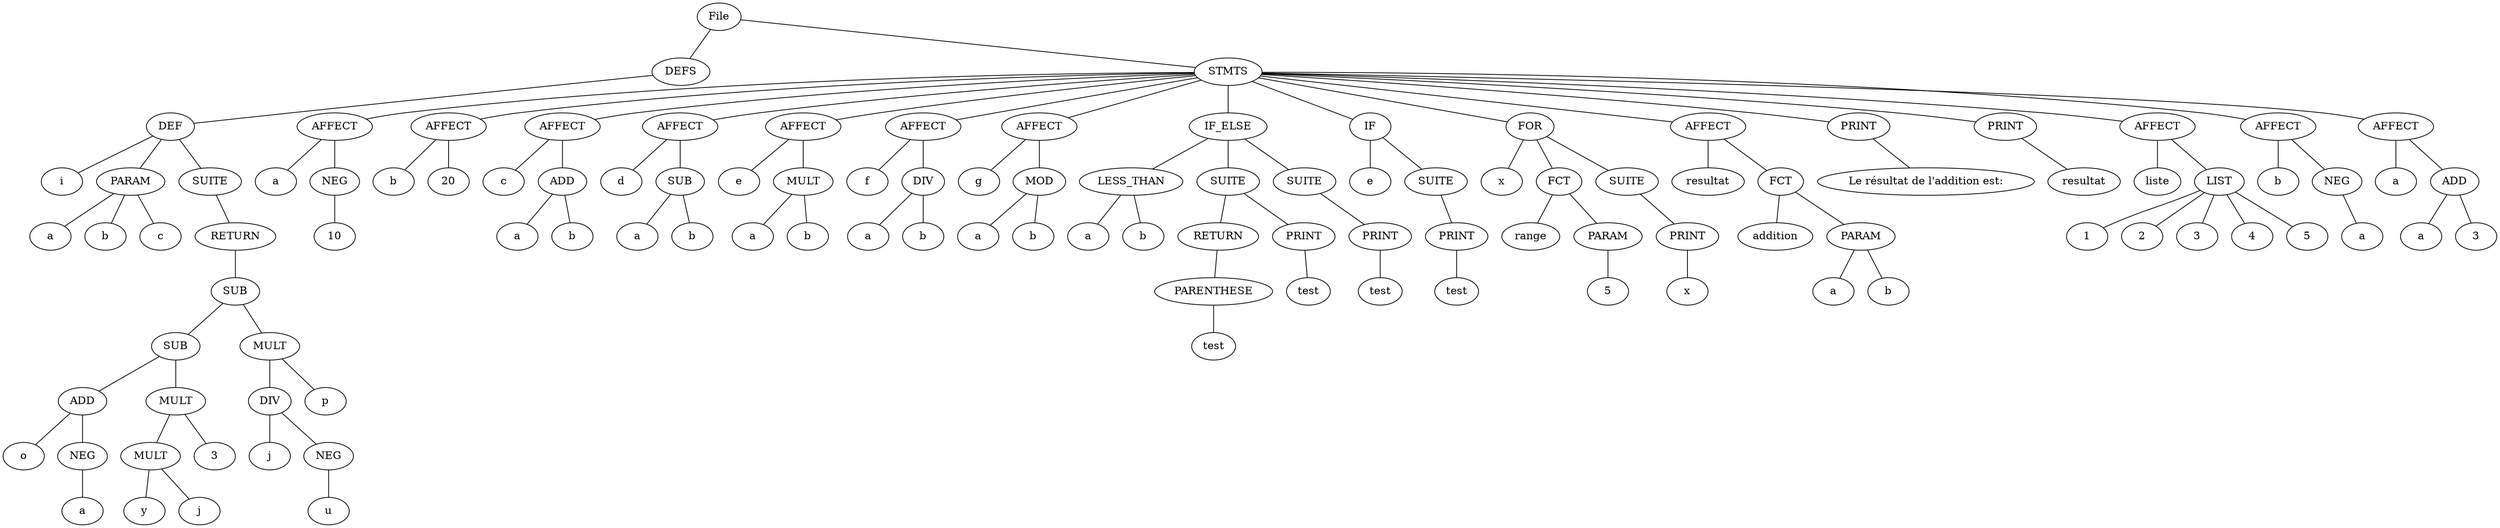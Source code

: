 graph G {
  root [label="File"];
  root -- root_defs;
  root_defs [label="DEFS"];
  root_defs -- root_defs_295530567;
  root_defs_295530567 [label="DEF"];
  root_defs_295530567 -- root_defs_295530567_ident;
  root_defs_295530567_ident [label="i"];
  root_defs_295530567 -- root_defs_295530567_PARAM;
  root_defs_295530567_PARAM [label="PARAM"];
  root_defs_295530567_PARAM -- root_defs_295530567_PARAM_999966131;
  root_defs_295530567_PARAM_999966131 [label="a"];
  root_defs_295530567_PARAM -- root_defs_295530567_PARAM_1989780873;
  root_defs_295530567_PARAM_1989780873 [label="b"];
  root_defs_295530567_PARAM -- root_defs_295530567_PARAM_1480010240;
  root_defs_295530567_PARAM_1480010240 [label="c"];
  root_defs_295530567 -- root_defs_295530567_suite;
  root_defs_295530567_suite [label="SUITE"];
  root_defs_295530567_suite -- root_defs_295530567_suite_81628611;
  root_defs_295530567_suite_81628611 [label="RETURN"];
  root_defs_295530567_suite_81628611 -- root_defs_295530567_suite_81628611_;
  root_defs_295530567_suite_81628611_ [label="SUB"];
  root_defs_295530567_suite_81628611_ -- root_defs_295530567_suite_81628611__left;
  root_defs_295530567_suite_81628611__left [label="SUB"];
  root_defs_295530567_suite_81628611__left -- root_defs_295530567_suite_81628611__left_left;
  root_defs_295530567_suite_81628611__left_left [label="ADD"];
  root_defs_295530567_suite_81628611__left_left -- root_defs_295530567_suite_81628611__left_left_left;
  root_defs_295530567_suite_81628611__left_left_left [label="o"];
  root_defs_295530567_suite_81628611__left_left -- root_defs_295530567_suite_81628611__left_left_right;
  root_defs_295530567_suite_81628611__left_left_right [label="NEG"];
  root_defs_295530567_suite_81628611__left_left_right -- root_defs_295530567_suite_81628611__left_left_right_1828972342;
  root_defs_295530567_suite_81628611__left_left_right_1828972342 [label="a"];
  root_defs_295530567_suite_81628611__left -- root_defs_295530567_suite_81628611__left_right;
  root_defs_295530567_suite_81628611__left_right [label="MULT"];
  root_defs_295530567_suite_81628611__left_right -- root_defs_295530567_suite_81628611__left_right_left;
  root_defs_295530567_suite_81628611__left_right_left [label="MULT"];
  root_defs_295530567_suite_81628611__left_right_left -- root_defs_295530567_suite_81628611__left_right_left_left;
  root_defs_295530567_suite_81628611__left_right_left_left [label="y"];
  root_defs_295530567_suite_81628611__left_right_left -- root_defs_295530567_suite_81628611__left_right_left_right;
  root_defs_295530567_suite_81628611__left_right_left_right [label="j"];
  root_defs_295530567_suite_81628611__left_right -- root_defs_295530567_suite_81628611__left_right_right;
  root_defs_295530567_suite_81628611__left_right_right [label="3"];
  root_defs_295530567_suite_81628611_ -- root_defs_295530567_suite_81628611__right;
  root_defs_295530567_suite_81628611__right [label="MULT"];
  root_defs_295530567_suite_81628611__right -- root_defs_295530567_suite_81628611__right_left;
  root_defs_295530567_suite_81628611__right_left [label="DIV"];
  root_defs_295530567_suite_81628611__right_left -- root_defs_295530567_suite_81628611__right_left_left;
  root_defs_295530567_suite_81628611__right_left_left [label="j"];
  root_defs_295530567_suite_81628611__right_left -- root_defs_295530567_suite_81628611__right_left_right;
  root_defs_295530567_suite_81628611__right_left_right [label="NEG"];
  root_defs_295530567_suite_81628611__right_left_right -- root_defs_295530567_suite_81628611__right_left_right_1452126962;
  root_defs_295530567_suite_81628611__right_left_right_1452126962 [label="u"];
  root_defs_295530567_suite_81628611__right -- root_defs_295530567_suite_81628611__right_right;
  root_defs_295530567_suite_81628611__right_right [label="p"];
  root -- root_stmts;
  root_stmts [label="STMTS"];
  root_stmts -- root_stmts_931919113;
  root_stmts_931919113 [label="AFFECT"];
  root_stmts_931919113_leftExpr [label="a"];
  root_stmts_931919113 -- root_stmts_931919113_leftExpr;
  root_stmts_931919113_rightExpr [label="NEG"];
  root_stmts_931919113_rightExpr -- root_stmts_931919113_rightExpr_1607521710;
  root_stmts_931919113_rightExpr_1607521710 [label="10"];
  root_stmts_931919113 -- root_stmts_931919113_rightExpr;
  root_stmts -- root_stmts_764977973;
  root_stmts_764977973 [label="AFFECT"];
  root_stmts_764977973_leftExpr [label="b"];
  root_stmts_764977973 -- root_stmts_764977973_leftExpr;
  root_stmts_764977973_rightExpr [label="20"];
  root_stmts_764977973 -- root_stmts_764977973_rightExpr;
  root_stmts -- root_stmts_381259350;
  root_stmts_381259350 [label="AFFECT"];
  root_stmts_381259350_leftExpr [label="c"];
  root_stmts_381259350 -- root_stmts_381259350_leftExpr;
  root_stmts_381259350_rightExpr [label="ADD"];
  root_stmts_381259350_rightExpr -- root_stmts_381259350_rightExpr_left;
  root_stmts_381259350_rightExpr_left [label="a"];
  root_stmts_381259350_rightExpr -- root_stmts_381259350_rightExpr_right;
  root_stmts_381259350_rightExpr_right [label="b"];
  root_stmts_381259350 -- root_stmts_381259350_rightExpr;
  root_stmts -- root_stmts_2129789493;
  root_stmts_2129789493 [label="AFFECT"];
  root_stmts_2129789493_leftExpr [label="d"];
  root_stmts_2129789493 -- root_stmts_2129789493_leftExpr;
  root_stmts_2129789493_rightExpr [label="SUB"];
  root_stmts_2129789493_rightExpr -- root_stmts_2129789493_rightExpr_left;
  root_stmts_2129789493_rightExpr_left [label="a"];
  root_stmts_2129789493_rightExpr -- root_stmts_2129789493_rightExpr_right;
  root_stmts_2129789493_rightExpr_right [label="b"];
  root_stmts_2129789493 -- root_stmts_2129789493_rightExpr;
  root_stmts -- root_stmts_668386784;
  root_stmts_668386784 [label="AFFECT"];
  root_stmts_668386784_leftExpr [label="e"];
  root_stmts_668386784 -- root_stmts_668386784_leftExpr;
  root_stmts_668386784_rightExpr [label="MULT"];
  root_stmts_668386784_rightExpr -- root_stmts_668386784_rightExpr_left;
  root_stmts_668386784_rightExpr_left [label="a"];
  root_stmts_668386784_rightExpr -- root_stmts_668386784_rightExpr_right;
  root_stmts_668386784_rightExpr_right [label="b"];
  root_stmts_668386784 -- root_stmts_668386784_rightExpr;
  root_stmts -- root_stmts_1329552164;
  root_stmts_1329552164 [label="AFFECT"];
  root_stmts_1329552164_leftExpr [label="f"];
  root_stmts_1329552164 -- root_stmts_1329552164_leftExpr;
  root_stmts_1329552164_rightExpr [label="DIV"];
  root_stmts_1329552164_rightExpr -- root_stmts_1329552164_rightExpr_left;
  root_stmts_1329552164_rightExpr_left [label="a"];
  root_stmts_1329552164_rightExpr -- root_stmts_1329552164_rightExpr_right;
  root_stmts_1329552164_rightExpr_right [label="b"];
  root_stmts_1329552164 -- root_stmts_1329552164_rightExpr;
  root_stmts -- root_stmts_363771819;
  root_stmts_363771819 [label="AFFECT"];
  root_stmts_363771819_leftExpr [label="g"];
  root_stmts_363771819 -- root_stmts_363771819_leftExpr;
  root_stmts_363771819_rightExpr [label="MOD"];
  root_stmts_363771819_rightExpr -- root_stmts_363771819_rightExpr_left;
  root_stmts_363771819_rightExpr_left [label="a"];
  root_stmts_363771819_rightExpr -- root_stmts_363771819_rightExpr_right;
  root_stmts_363771819_rightExpr_right [label="b"];
  root_stmts_363771819 -- root_stmts_363771819_rightExpr;
  root_stmts -- root_stmts_2065951873;
  root_stmts_2065951873 [label="IF_ELSE"];
  root_stmts_2065951873 -- root_stmts_2065951873_if;
  root_stmts_2065951873_if [label="LESS_THAN"];
  root_stmts_2065951873_if -- root_stmts_2065951873_if_left;
  root_stmts_2065951873_if_left [label="a"];
  root_stmts_2065951873_if -- root_stmts_2065951873_if_right;
  root_stmts_2065951873_if_right [label="b"];
  root_stmts_2065951873 -- root_stmts_2065951873_then;
  root_stmts_2065951873_then [label="SUITE"];
  root_stmts_2065951873_then -- root_stmts_2065951873_then_1791741888;
  root_stmts_2065951873_then_1791741888 [label="RETURN"];
  root_stmts_2065951873_then_1791741888 -- root_stmts_2065951873_then_1791741888_;
  root_stmts_2065951873_then_1791741888_ [label="PARENTHESE"];
  root_stmts_2065951873_then_1791741888_ -- root_stmts_2065951873_then_1791741888__1595428806;
  root_stmts_2065951873_then_1791741888__1595428806 [label="test"];
  root_stmts_2065951873_then -- root_stmts_2065951873_then_1072408673;
  root_stmts_2065951873_then_1072408673 [label="PRINT"];
  root_stmts_2065951873_then_1072408673 -- root_stmts_2065951873_then_1072408673_;
  root_stmts_2065951873_then_1072408673_ [label="test"];
  root_stmts_2065951873 -- root_stmts_2065951873_else;
  root_stmts_2065951873_else [label="SUITE"];
  root_stmts_2065951873_else -- root_stmts_2065951873_else_1531448569;
  root_stmts_2065951873_else_1531448569 [label="PRINT"];
  root_stmts_2065951873_else_1531448569 -- root_stmts_2065951873_else_1531448569_;
  root_stmts_2065951873_else_1531448569_ [label="test"];
  root_stmts -- root_stmts_1867083167;
  root_stmts_1867083167 [label="IF"];
  root_stmts_1867083167 -- root_stmts_1867083167_if;
  root_stmts_1867083167_if [label="e"];
  root_stmts_1867083167 -- root_stmts_1867083167_then;
  root_stmts_1867083167_then [label="SUITE"];
  root_stmts_1867083167_then -- root_stmts_1867083167_then_1915910607;
  root_stmts_1867083167_then_1915910607 [label="PRINT"];
  root_stmts_1867083167_then_1915910607 -- root_stmts_1867083167_then_1915910607_;
  root_stmts_1867083167_then_1915910607_ [label="test"];
  root_stmts -- root_stmts_284720968;
  root_stmts_284720968 [label="FOR"];
  root_stmts_284720968 -- root_stmts_284720968_ident;
  root_stmts_284720968_ident [label="x"];
  root_stmts_284720968 -- root_stmts_284720968_expr;
  root_stmts_284720968_expr [label="FCT"];
  root_stmts_284720968_expr -- root_stmts_284720968_expr_189568618;
  root_stmts_284720968_expr_189568618 [label="range"];
  root_stmts_284720968_expr -- root_stmts_284720968_expr_PARAM;
  root_stmts_284720968_expr_PARAM [label="PARAM"];
  root_stmts_284720968_expr_PARAM -- root_stmts_284720968_expr_793589513;
  root_stmts_284720968_expr_793589513 [label="5"];
  root_stmts_284720968 -- root_stmts_284720968_suite;
  root_stmts_284720968_suite [label="SUITE"];
  root_stmts_284720968_suite -- root_stmts_284720968_suite_1313922862;
  root_stmts_284720968_suite_1313922862 [label="PRINT"];
  root_stmts_284720968_suite_1313922862 -- root_stmts_284720968_suite_1313922862_;
  root_stmts_284720968_suite_1313922862_ [label="x"];
  root_stmts -- root_stmts_495053715;
  root_stmts_495053715 [label="AFFECT"];
  root_stmts_495053715_leftExpr [label="resultat"];
  root_stmts_495053715 -- root_stmts_495053715_leftExpr;
  root_stmts_495053715_rightExpr [label="FCT"];
  root_stmts_495053715_rightExpr -- root_stmts_495053715_rightExpr_1922154895;
  root_stmts_495053715_rightExpr_1922154895 [label="addition"];
  root_stmts_495053715_rightExpr -- root_stmts_495053715_rightExpr_PARAM;
  root_stmts_495053715_rightExpr_PARAM [label="PARAM"];
  root_stmts_495053715_rightExpr_PARAM -- root_stmts_495053715_rightExpr_883049899;
  root_stmts_495053715_rightExpr_883049899 [label="a"];
  root_stmts_495053715_rightExpr_PARAM -- root_stmts_495053715_rightExpr_2093176254;
  root_stmts_495053715_rightExpr_2093176254 [label="b"];
  root_stmts_495053715 -- root_stmts_495053715_rightExpr;
  root_stmts -- root_stmts_1854731462;
  root_stmts_1854731462 [label="PRINT"];
  root_stmts_1854731462 -- root_stmts_1854731462_;
  root_stmts_1854731462_ [label="Le résultat de l'addition est:"];
  root_stmts -- root_stmts_317574433;
  root_stmts_317574433 [label="PRINT"];
  root_stmts_317574433 -- root_stmts_317574433_;
  root_stmts_317574433_ [label="resultat"];
  root_stmts -- root_stmts_885284298;
  root_stmts_885284298 [label="AFFECT"];
  root_stmts_885284298_leftExpr [label="liste"];
  root_stmts_885284298 -- root_stmts_885284298_leftExpr;
  root_stmts_885284298_rightExpr [label="LIST"];
  root_stmts_885284298_rightExpr -- root_stmts_885284298_rightExpr_1389133897;
  root_stmts_885284298_rightExpr_1389133897 [label="1"];
  root_stmts_885284298_rightExpr -- root_stmts_885284298_rightExpr_1534030866;
  root_stmts_885284298_rightExpr_1534030866 [label="2"];
  root_stmts_885284298_rightExpr -- root_stmts_885284298_rightExpr_664223387;
  root_stmts_885284298_rightExpr_664223387 [label="3"];
  root_stmts_885284298_rightExpr -- root_stmts_885284298_rightExpr_824909230;
  root_stmts_885284298_rightExpr_824909230 [label="4"];
  root_stmts_885284298_rightExpr -- root_stmts_885284298_rightExpr_122883338;
  root_stmts_885284298_rightExpr_122883338 [label="5"];
  root_stmts_885284298 -- root_stmts_885284298_rightExpr;
  root_stmts -- root_stmts_666641942;
  root_stmts_666641942 [label="AFFECT"];
  root_stmts_666641942_leftExpr [label="b"];
  root_stmts_666641942 -- root_stmts_666641942_leftExpr;
  root_stmts_666641942_rightExpr [label="NEG"];
  root_stmts_666641942_rightExpr -- root_stmts_666641942_rightExpr_960604060;
  root_stmts_666641942_rightExpr_960604060 [label="a"];
  root_stmts_666641942 -- root_stmts_666641942_rightExpr;
  root_stmts -- root_stmts_1349393271;
  root_stmts_1349393271 [label="AFFECT"];
  root_stmts_1349393271_leftExpr [label="a"];
  root_stmts_1349393271 -- root_stmts_1349393271_leftExpr;
  root_stmts_1349393271_rightExpr [label="ADD"];
  root_stmts_1349393271_rightExpr -- root_stmts_1349393271_rightExpr_left;
  root_stmts_1349393271_rightExpr_left [label="a"];
  root_stmts_1349393271_rightExpr -- root_stmts_1349393271_rightExpr_right;
  root_stmts_1349393271_rightExpr_right [label="3"];
  root_stmts_1349393271 -- root_stmts_1349393271_rightExpr;
}
